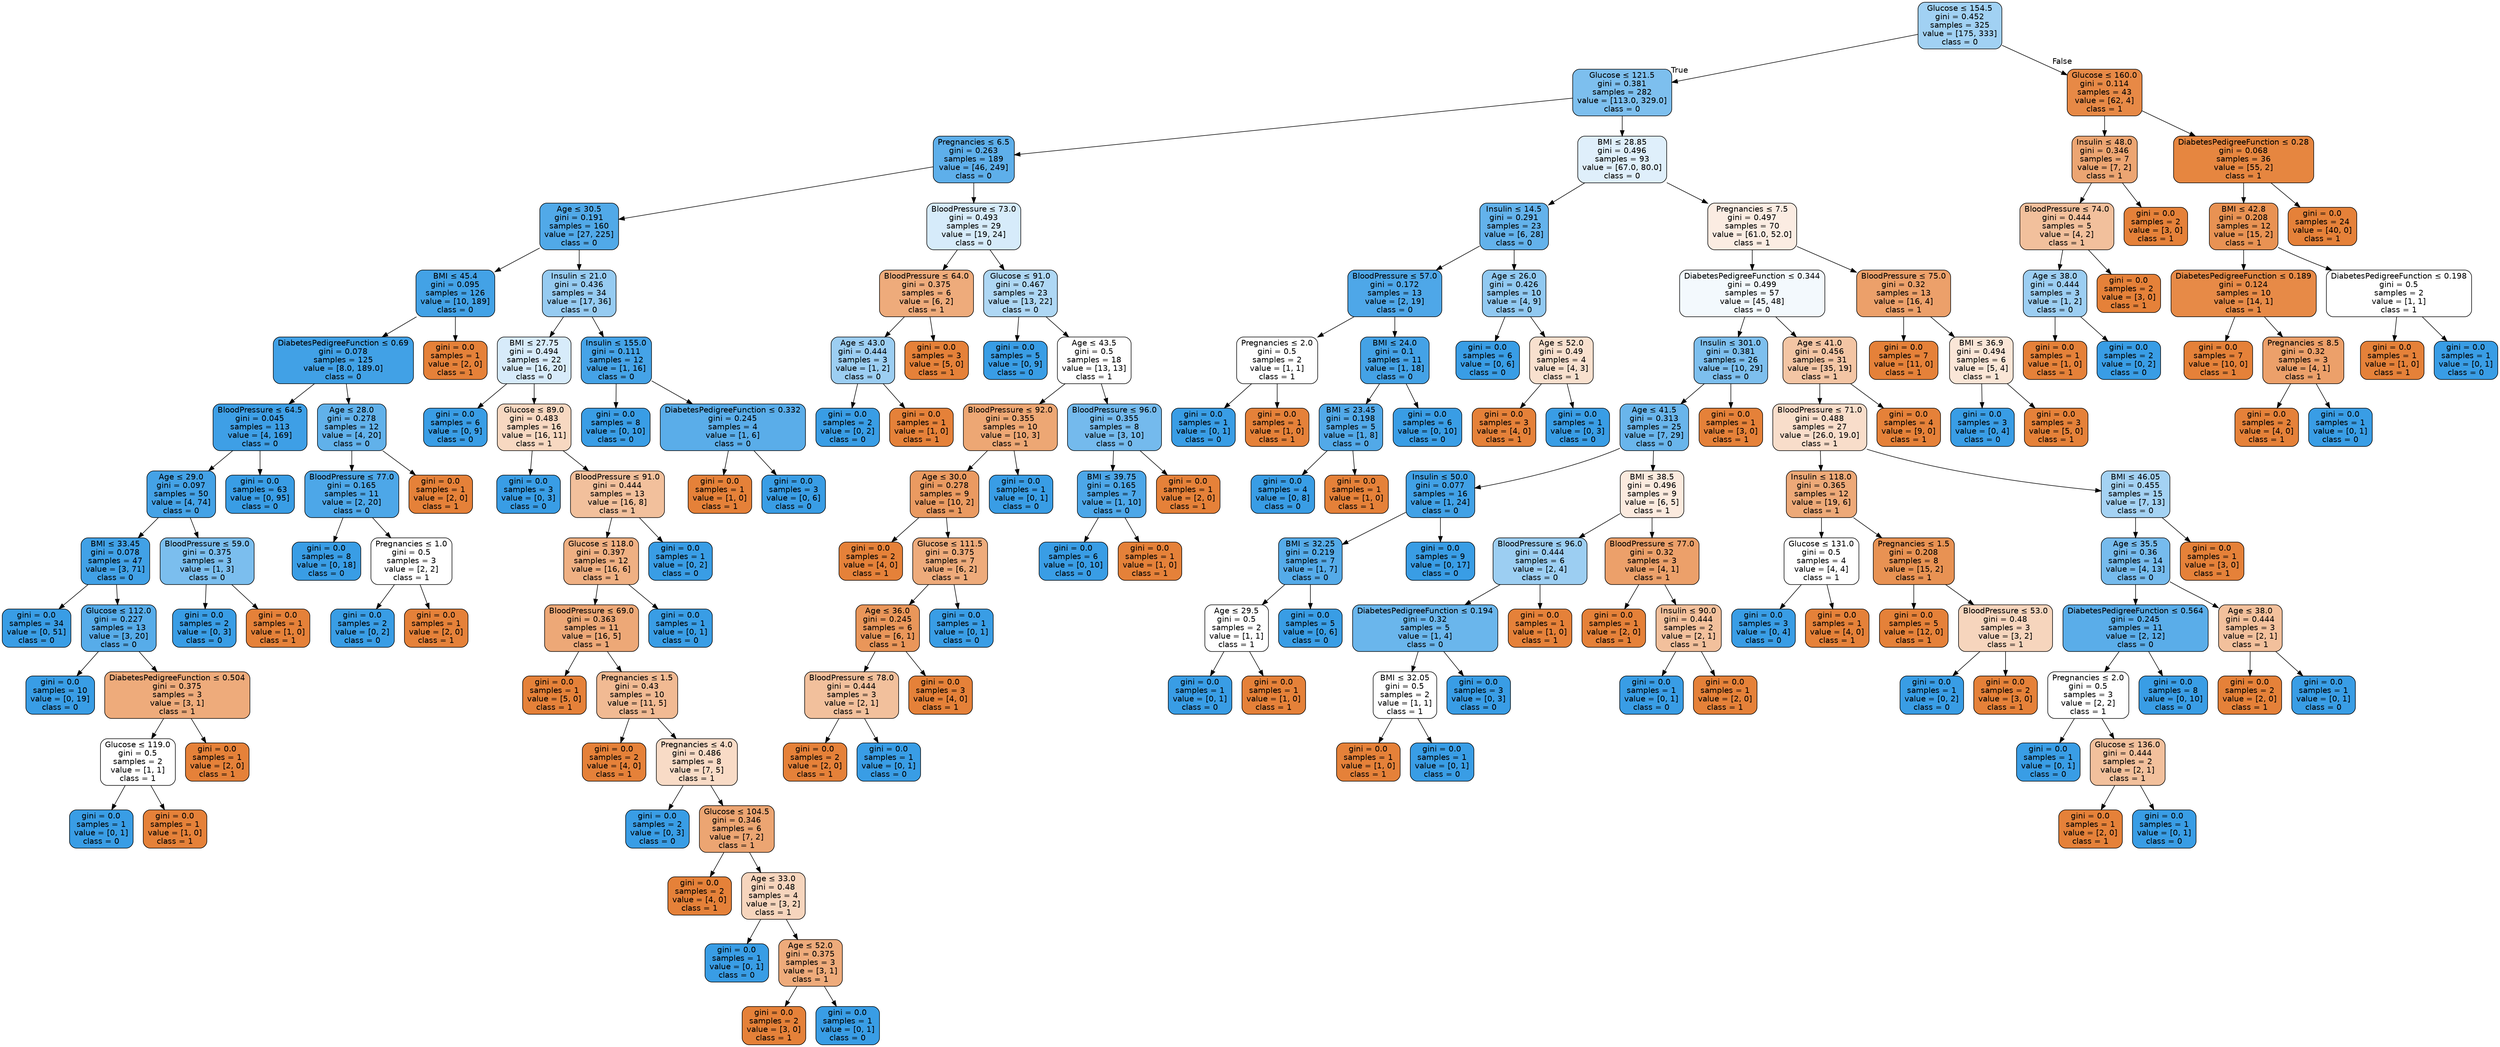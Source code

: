 digraph Tree {
node [shape=box, style="filled, rounded", color="black", fontname="helvetica"] ;
edge [fontname="helvetica"] ;
0 [label=<Glucose &le; 154.5<br/>gini = 0.452<br/>samples = 325<br/>value = [175, 333]<br/>class = 0>, fillcolor="#a1d1f3"] ;
1 [label=<Glucose &le; 121.5<br/>gini = 0.381<br/>samples = 282<br/>value = [113.0, 329.0]<br/>class = 0>, fillcolor="#7dbfee"] ;
0 -> 1 [labeldistance=2.5, labelangle=45, headlabel="True"] ;
2 [label=<Pregnancies &le; 6.5<br/>gini = 0.263<br/>samples = 189<br/>value = [46, 249]<br/>class = 0>, fillcolor="#5eafea"] ;
1 -> 2 ;
3 [label=<Age &le; 30.5<br/>gini = 0.191<br/>samples = 160<br/>value = [27, 225]<br/>class = 0>, fillcolor="#51a9e8"] ;
2 -> 3 ;
4 [label=<BMI &le; 45.4<br/>gini = 0.095<br/>samples = 126<br/>value = [10, 189]<br/>class = 0>, fillcolor="#43a2e6"] ;
3 -> 4 ;
5 [label=<DiabetesPedigreeFunction &le; 0.69<br/>gini = 0.078<br/>samples = 125<br/>value = [8.0, 189.0]<br/>class = 0>, fillcolor="#41a1e6"] ;
4 -> 5 ;
6 [label=<BloodPressure &le; 64.5<br/>gini = 0.045<br/>samples = 113<br/>value = [4, 169]<br/>class = 0>, fillcolor="#3e9fe6"] ;
5 -> 6 ;
7 [label=<Age &le; 29.0<br/>gini = 0.097<br/>samples = 50<br/>value = [4, 74]<br/>class = 0>, fillcolor="#44a2e6"] ;
6 -> 7 ;
8 [label=<BMI &le; 33.45<br/>gini = 0.078<br/>samples = 47<br/>value = [3, 71]<br/>class = 0>, fillcolor="#41a1e6"] ;
7 -> 8 ;
9 [label=<gini = 0.0<br/>samples = 34<br/>value = [0, 51]<br/>class = 0>, fillcolor="#399de5"] ;
8 -> 9 ;
10 [label=<Glucose &le; 112.0<br/>gini = 0.227<br/>samples = 13<br/>value = [3, 20]<br/>class = 0>, fillcolor="#57ace9"] ;
8 -> 10 ;
11 [label=<gini = 0.0<br/>samples = 10<br/>value = [0, 19]<br/>class = 0>, fillcolor="#399de5"] ;
10 -> 11 ;
12 [label=<DiabetesPedigreeFunction &le; 0.504<br/>gini = 0.375<br/>samples = 3<br/>value = [3, 1]<br/>class = 1>, fillcolor="#eeab7b"] ;
10 -> 12 ;
13 [label=<Glucose &le; 119.0<br/>gini = 0.5<br/>samples = 2<br/>value = [1, 1]<br/>class = 1>, fillcolor="#ffffff"] ;
12 -> 13 ;
14 [label=<gini = 0.0<br/>samples = 1<br/>value = [0, 1]<br/>class = 0>, fillcolor="#399de5"] ;
13 -> 14 ;
15 [label=<gini = 0.0<br/>samples = 1<br/>value = [1, 0]<br/>class = 1>, fillcolor="#e58139"] ;
13 -> 15 ;
16 [label=<gini = 0.0<br/>samples = 1<br/>value = [2, 0]<br/>class = 1>, fillcolor="#e58139"] ;
12 -> 16 ;
17 [label=<BloodPressure &le; 59.0<br/>gini = 0.375<br/>samples = 3<br/>value = [1, 3]<br/>class = 0>, fillcolor="#7bbeee"] ;
7 -> 17 ;
18 [label=<gini = 0.0<br/>samples = 2<br/>value = [0, 3]<br/>class = 0>, fillcolor="#399de5"] ;
17 -> 18 ;
19 [label=<gini = 0.0<br/>samples = 1<br/>value = [1, 0]<br/>class = 1>, fillcolor="#e58139"] ;
17 -> 19 ;
20 [label=<gini = 0.0<br/>samples = 63<br/>value = [0, 95]<br/>class = 0>, fillcolor="#399de5"] ;
6 -> 20 ;
21 [label=<Age &le; 28.0<br/>gini = 0.278<br/>samples = 12<br/>value = [4, 20]<br/>class = 0>, fillcolor="#61b1ea"] ;
5 -> 21 ;
22 [label=<BloodPressure &le; 77.0<br/>gini = 0.165<br/>samples = 11<br/>value = [2, 20]<br/>class = 0>, fillcolor="#4da7e8"] ;
21 -> 22 ;
23 [label=<gini = 0.0<br/>samples = 8<br/>value = [0, 18]<br/>class = 0>, fillcolor="#399de5"] ;
22 -> 23 ;
24 [label=<Pregnancies &le; 1.0<br/>gini = 0.5<br/>samples = 3<br/>value = [2, 2]<br/>class = 1>, fillcolor="#ffffff"] ;
22 -> 24 ;
25 [label=<gini = 0.0<br/>samples = 2<br/>value = [0, 2]<br/>class = 0>, fillcolor="#399de5"] ;
24 -> 25 ;
26 [label=<gini = 0.0<br/>samples = 1<br/>value = [2, 0]<br/>class = 1>, fillcolor="#e58139"] ;
24 -> 26 ;
27 [label=<gini = 0.0<br/>samples = 1<br/>value = [2, 0]<br/>class = 1>, fillcolor="#e58139"] ;
21 -> 27 ;
28 [label=<gini = 0.0<br/>samples = 1<br/>value = [2, 0]<br/>class = 1>, fillcolor="#e58139"] ;
4 -> 28 ;
29 [label=<Insulin &le; 21.0<br/>gini = 0.436<br/>samples = 34<br/>value = [17, 36]<br/>class = 0>, fillcolor="#96cbf1"] ;
3 -> 29 ;
30 [label=<BMI &le; 27.75<br/>gini = 0.494<br/>samples = 22<br/>value = [16, 20]<br/>class = 0>, fillcolor="#d7ebfa"] ;
29 -> 30 ;
31 [label=<gini = 0.0<br/>samples = 6<br/>value = [0, 9]<br/>class = 0>, fillcolor="#399de5"] ;
30 -> 31 ;
32 [label=<Glucose &le; 89.0<br/>gini = 0.483<br/>samples = 16<br/>value = [16, 11]<br/>class = 1>, fillcolor="#f7d8c1"] ;
30 -> 32 ;
33 [label=<gini = 0.0<br/>samples = 3<br/>value = [0, 3]<br/>class = 0>, fillcolor="#399de5"] ;
32 -> 33 ;
34 [label=<BloodPressure &le; 91.0<br/>gini = 0.444<br/>samples = 13<br/>value = [16, 8]<br/>class = 1>, fillcolor="#f2c09c"] ;
32 -> 34 ;
35 [label=<Glucose &le; 118.0<br/>gini = 0.397<br/>samples = 12<br/>value = [16, 6]<br/>class = 1>, fillcolor="#efb083"] ;
34 -> 35 ;
36 [label=<BloodPressure &le; 69.0<br/>gini = 0.363<br/>samples = 11<br/>value = [16, 5]<br/>class = 1>, fillcolor="#eda877"] ;
35 -> 36 ;
37 [label=<gini = 0.0<br/>samples = 1<br/>value = [5, 0]<br/>class = 1>, fillcolor="#e58139"] ;
36 -> 37 ;
38 [label=<Pregnancies &le; 1.5<br/>gini = 0.43<br/>samples = 10<br/>value = [11, 5]<br/>class = 1>, fillcolor="#f1ba93"] ;
36 -> 38 ;
39 [label=<gini = 0.0<br/>samples = 2<br/>value = [4, 0]<br/>class = 1>, fillcolor="#e58139"] ;
38 -> 39 ;
40 [label=<Pregnancies &le; 4.0<br/>gini = 0.486<br/>samples = 8<br/>value = [7, 5]<br/>class = 1>, fillcolor="#f8dbc6"] ;
38 -> 40 ;
41 [label=<gini = 0.0<br/>samples = 2<br/>value = [0, 3]<br/>class = 0>, fillcolor="#399de5"] ;
40 -> 41 ;
42 [label=<Glucose &le; 104.5<br/>gini = 0.346<br/>samples = 6<br/>value = [7, 2]<br/>class = 1>, fillcolor="#eca572"] ;
40 -> 42 ;
43 [label=<gini = 0.0<br/>samples = 2<br/>value = [4, 0]<br/>class = 1>, fillcolor="#e58139"] ;
42 -> 43 ;
44 [label=<Age &le; 33.0<br/>gini = 0.48<br/>samples = 4<br/>value = [3, 2]<br/>class = 1>, fillcolor="#f6d5bd"] ;
42 -> 44 ;
45 [label=<gini = 0.0<br/>samples = 1<br/>value = [0, 1]<br/>class = 0>, fillcolor="#399de5"] ;
44 -> 45 ;
46 [label=<Age &le; 52.0<br/>gini = 0.375<br/>samples = 3<br/>value = [3, 1]<br/>class = 1>, fillcolor="#eeab7b"] ;
44 -> 46 ;
47 [label=<gini = 0.0<br/>samples = 2<br/>value = [3, 0]<br/>class = 1>, fillcolor="#e58139"] ;
46 -> 47 ;
48 [label=<gini = 0.0<br/>samples = 1<br/>value = [0, 1]<br/>class = 0>, fillcolor="#399de5"] ;
46 -> 48 ;
49 [label=<gini = 0.0<br/>samples = 1<br/>value = [0, 1]<br/>class = 0>, fillcolor="#399de5"] ;
35 -> 49 ;
50 [label=<gini = 0.0<br/>samples = 1<br/>value = [0, 2]<br/>class = 0>, fillcolor="#399de5"] ;
34 -> 50 ;
51 [label=<Insulin &le; 155.0<br/>gini = 0.111<br/>samples = 12<br/>value = [1, 16]<br/>class = 0>, fillcolor="#45a3e7"] ;
29 -> 51 ;
52 [label=<gini = 0.0<br/>samples = 8<br/>value = [0, 10]<br/>class = 0>, fillcolor="#399de5"] ;
51 -> 52 ;
53 [label=<DiabetesPedigreeFunction &le; 0.332<br/>gini = 0.245<br/>samples = 4<br/>value = [1, 6]<br/>class = 0>, fillcolor="#5aade9"] ;
51 -> 53 ;
54 [label=<gini = 0.0<br/>samples = 1<br/>value = [1, 0]<br/>class = 1>, fillcolor="#e58139"] ;
53 -> 54 ;
55 [label=<gini = 0.0<br/>samples = 3<br/>value = [0, 6]<br/>class = 0>, fillcolor="#399de5"] ;
53 -> 55 ;
56 [label=<BloodPressure &le; 73.0<br/>gini = 0.493<br/>samples = 29<br/>value = [19, 24]<br/>class = 0>, fillcolor="#d6ebfa"] ;
2 -> 56 ;
57 [label=<BloodPressure &le; 64.0<br/>gini = 0.375<br/>samples = 6<br/>value = [6, 2]<br/>class = 1>, fillcolor="#eeab7b"] ;
56 -> 57 ;
58 [label=<Age &le; 43.0<br/>gini = 0.444<br/>samples = 3<br/>value = [1, 2]<br/>class = 0>, fillcolor="#9ccef2"] ;
57 -> 58 ;
59 [label=<gini = 0.0<br/>samples = 2<br/>value = [0, 2]<br/>class = 0>, fillcolor="#399de5"] ;
58 -> 59 ;
60 [label=<gini = 0.0<br/>samples = 1<br/>value = [1, 0]<br/>class = 1>, fillcolor="#e58139"] ;
58 -> 60 ;
61 [label=<gini = 0.0<br/>samples = 3<br/>value = [5, 0]<br/>class = 1>, fillcolor="#e58139"] ;
57 -> 61 ;
62 [label=<Glucose &le; 91.0<br/>gini = 0.467<br/>samples = 23<br/>value = [13, 22]<br/>class = 0>, fillcolor="#aed7f4"] ;
56 -> 62 ;
63 [label=<gini = 0.0<br/>samples = 5<br/>value = [0, 9]<br/>class = 0>, fillcolor="#399de5"] ;
62 -> 63 ;
64 [label=<Age &le; 43.5<br/>gini = 0.5<br/>samples = 18<br/>value = [13, 13]<br/>class = 1>, fillcolor="#ffffff"] ;
62 -> 64 ;
65 [label=<BloodPressure &le; 92.0<br/>gini = 0.355<br/>samples = 10<br/>value = [10, 3]<br/>class = 1>, fillcolor="#eda774"] ;
64 -> 65 ;
66 [label=<Age &le; 30.0<br/>gini = 0.278<br/>samples = 9<br/>value = [10, 2]<br/>class = 1>, fillcolor="#ea9a61"] ;
65 -> 66 ;
67 [label=<gini = 0.0<br/>samples = 2<br/>value = [4, 0]<br/>class = 1>, fillcolor="#e58139"] ;
66 -> 67 ;
68 [label=<Glucose &le; 111.5<br/>gini = 0.375<br/>samples = 7<br/>value = [6, 2]<br/>class = 1>, fillcolor="#eeab7b"] ;
66 -> 68 ;
69 [label=<Age &le; 36.0<br/>gini = 0.245<br/>samples = 6<br/>value = [6, 1]<br/>class = 1>, fillcolor="#e9965a"] ;
68 -> 69 ;
70 [label=<BloodPressure &le; 78.0<br/>gini = 0.444<br/>samples = 3<br/>value = [2, 1]<br/>class = 1>, fillcolor="#f2c09c"] ;
69 -> 70 ;
71 [label=<gini = 0.0<br/>samples = 2<br/>value = [2, 0]<br/>class = 1>, fillcolor="#e58139"] ;
70 -> 71 ;
72 [label=<gini = 0.0<br/>samples = 1<br/>value = [0, 1]<br/>class = 0>, fillcolor="#399de5"] ;
70 -> 72 ;
73 [label=<gini = 0.0<br/>samples = 3<br/>value = [4, 0]<br/>class = 1>, fillcolor="#e58139"] ;
69 -> 73 ;
74 [label=<gini = 0.0<br/>samples = 1<br/>value = [0, 1]<br/>class = 0>, fillcolor="#399de5"] ;
68 -> 74 ;
75 [label=<gini = 0.0<br/>samples = 1<br/>value = [0, 1]<br/>class = 0>, fillcolor="#399de5"] ;
65 -> 75 ;
76 [label=<BloodPressure &le; 96.0<br/>gini = 0.355<br/>samples = 8<br/>value = [3, 10]<br/>class = 0>, fillcolor="#74baed"] ;
64 -> 76 ;
77 [label=<BMI &le; 39.75<br/>gini = 0.165<br/>samples = 7<br/>value = [1, 10]<br/>class = 0>, fillcolor="#4da7e8"] ;
76 -> 77 ;
78 [label=<gini = 0.0<br/>samples = 6<br/>value = [0, 10]<br/>class = 0>, fillcolor="#399de5"] ;
77 -> 78 ;
79 [label=<gini = 0.0<br/>samples = 1<br/>value = [1, 0]<br/>class = 1>, fillcolor="#e58139"] ;
77 -> 79 ;
80 [label=<gini = 0.0<br/>samples = 1<br/>value = [2, 0]<br/>class = 1>, fillcolor="#e58139"] ;
76 -> 80 ;
81 [label=<BMI &le; 28.85<br/>gini = 0.496<br/>samples = 93<br/>value = [67.0, 80.0]<br/>class = 0>, fillcolor="#dfeffb"] ;
1 -> 81 ;
82 [label=<Insulin &le; 14.5<br/>gini = 0.291<br/>samples = 23<br/>value = [6, 28]<br/>class = 0>, fillcolor="#63b2eb"] ;
81 -> 82 ;
83 [label=<BloodPressure &le; 57.0<br/>gini = 0.172<br/>samples = 13<br/>value = [2, 19]<br/>class = 0>, fillcolor="#4ea7e8"] ;
82 -> 83 ;
84 [label=<Pregnancies &le; 2.0<br/>gini = 0.5<br/>samples = 2<br/>value = [1, 1]<br/>class = 1>, fillcolor="#ffffff"] ;
83 -> 84 ;
85 [label=<gini = 0.0<br/>samples = 1<br/>value = [0, 1]<br/>class = 0>, fillcolor="#399de5"] ;
84 -> 85 ;
86 [label=<gini = 0.0<br/>samples = 1<br/>value = [1, 0]<br/>class = 1>, fillcolor="#e58139"] ;
84 -> 86 ;
87 [label=<BMI &le; 24.0<br/>gini = 0.1<br/>samples = 11<br/>value = [1, 18]<br/>class = 0>, fillcolor="#44a2e6"] ;
83 -> 87 ;
88 [label=<BMI &le; 23.45<br/>gini = 0.198<br/>samples = 5<br/>value = [1, 8]<br/>class = 0>, fillcolor="#52a9e8"] ;
87 -> 88 ;
89 [label=<gini = 0.0<br/>samples = 4<br/>value = [0, 8]<br/>class = 0>, fillcolor="#399de5"] ;
88 -> 89 ;
90 [label=<gini = 0.0<br/>samples = 1<br/>value = [1, 0]<br/>class = 1>, fillcolor="#e58139"] ;
88 -> 90 ;
91 [label=<gini = 0.0<br/>samples = 6<br/>value = [0, 10]<br/>class = 0>, fillcolor="#399de5"] ;
87 -> 91 ;
92 [label=<Age &le; 26.0<br/>gini = 0.426<br/>samples = 10<br/>value = [4, 9]<br/>class = 0>, fillcolor="#91c9f1"] ;
82 -> 92 ;
93 [label=<gini = 0.0<br/>samples = 6<br/>value = [0, 6]<br/>class = 0>, fillcolor="#399de5"] ;
92 -> 93 ;
94 [label=<Age &le; 52.0<br/>gini = 0.49<br/>samples = 4<br/>value = [4, 3]<br/>class = 1>, fillcolor="#f8e0ce"] ;
92 -> 94 ;
95 [label=<gini = 0.0<br/>samples = 3<br/>value = [4, 0]<br/>class = 1>, fillcolor="#e58139"] ;
94 -> 95 ;
96 [label=<gini = 0.0<br/>samples = 1<br/>value = [0, 3]<br/>class = 0>, fillcolor="#399de5"] ;
94 -> 96 ;
97 [label=<Pregnancies &le; 7.5<br/>gini = 0.497<br/>samples = 70<br/>value = [61.0, 52.0]<br/>class = 1>, fillcolor="#fbece2"] ;
81 -> 97 ;
98 [label=<DiabetesPedigreeFunction &le; 0.344<br/>gini = 0.499<br/>samples = 57<br/>value = [45, 48]<br/>class = 0>, fillcolor="#f3f9fd"] ;
97 -> 98 ;
99 [label=<Insulin &le; 301.0<br/>gini = 0.381<br/>samples = 26<br/>value = [10, 29]<br/>class = 0>, fillcolor="#7dbfee"] ;
98 -> 99 ;
100 [label=<Age &le; 41.5<br/>gini = 0.313<br/>samples = 25<br/>value = [7, 29]<br/>class = 0>, fillcolor="#69b5eb"] ;
99 -> 100 ;
101 [label=<Insulin &le; 50.0<br/>gini = 0.077<br/>samples = 16<br/>value = [1, 24]<br/>class = 0>, fillcolor="#41a1e6"] ;
100 -> 101 ;
102 [label=<BMI &le; 32.25<br/>gini = 0.219<br/>samples = 7<br/>value = [1, 7]<br/>class = 0>, fillcolor="#55abe9"] ;
101 -> 102 ;
103 [label=<Age &le; 29.5<br/>gini = 0.5<br/>samples = 2<br/>value = [1, 1]<br/>class = 1>, fillcolor="#ffffff"] ;
102 -> 103 ;
104 [label=<gini = 0.0<br/>samples = 1<br/>value = [0, 1]<br/>class = 0>, fillcolor="#399de5"] ;
103 -> 104 ;
105 [label=<gini = 0.0<br/>samples = 1<br/>value = [1, 0]<br/>class = 1>, fillcolor="#e58139"] ;
103 -> 105 ;
106 [label=<gini = 0.0<br/>samples = 5<br/>value = [0, 6]<br/>class = 0>, fillcolor="#399de5"] ;
102 -> 106 ;
107 [label=<gini = 0.0<br/>samples = 9<br/>value = [0, 17]<br/>class = 0>, fillcolor="#399de5"] ;
101 -> 107 ;
108 [label=<BMI &le; 38.5<br/>gini = 0.496<br/>samples = 9<br/>value = [6, 5]<br/>class = 1>, fillcolor="#fbeade"] ;
100 -> 108 ;
109 [label=<BloodPressure &le; 96.0<br/>gini = 0.444<br/>samples = 6<br/>value = [2, 4]<br/>class = 0>, fillcolor="#9ccef2"] ;
108 -> 109 ;
110 [label=<DiabetesPedigreeFunction &le; 0.194<br/>gini = 0.32<br/>samples = 5<br/>value = [1, 4]<br/>class = 0>, fillcolor="#6ab6ec"] ;
109 -> 110 ;
111 [label=<BMI &le; 32.05<br/>gini = 0.5<br/>samples = 2<br/>value = [1, 1]<br/>class = 1>, fillcolor="#ffffff"] ;
110 -> 111 ;
112 [label=<gini = 0.0<br/>samples = 1<br/>value = [1, 0]<br/>class = 1>, fillcolor="#e58139"] ;
111 -> 112 ;
113 [label=<gini = 0.0<br/>samples = 1<br/>value = [0, 1]<br/>class = 0>, fillcolor="#399de5"] ;
111 -> 113 ;
114 [label=<gini = 0.0<br/>samples = 3<br/>value = [0, 3]<br/>class = 0>, fillcolor="#399de5"] ;
110 -> 114 ;
115 [label=<gini = 0.0<br/>samples = 1<br/>value = [1, 0]<br/>class = 1>, fillcolor="#e58139"] ;
109 -> 115 ;
116 [label=<BloodPressure &le; 77.0<br/>gini = 0.32<br/>samples = 3<br/>value = [4, 1]<br/>class = 1>, fillcolor="#eca06a"] ;
108 -> 116 ;
117 [label=<gini = 0.0<br/>samples = 1<br/>value = [2, 0]<br/>class = 1>, fillcolor="#e58139"] ;
116 -> 117 ;
118 [label=<Insulin &le; 90.0<br/>gini = 0.444<br/>samples = 2<br/>value = [2, 1]<br/>class = 1>, fillcolor="#f2c09c"] ;
116 -> 118 ;
119 [label=<gini = 0.0<br/>samples = 1<br/>value = [0, 1]<br/>class = 0>, fillcolor="#399de5"] ;
118 -> 119 ;
120 [label=<gini = 0.0<br/>samples = 1<br/>value = [2, 0]<br/>class = 1>, fillcolor="#e58139"] ;
118 -> 120 ;
121 [label=<gini = 0.0<br/>samples = 1<br/>value = [3, 0]<br/>class = 1>, fillcolor="#e58139"] ;
99 -> 121 ;
122 [label=<Age &le; 41.0<br/>gini = 0.456<br/>samples = 31<br/>value = [35, 19]<br/>class = 1>, fillcolor="#f3c5a4"] ;
98 -> 122 ;
123 [label=<BloodPressure &le; 71.0<br/>gini = 0.488<br/>samples = 27<br/>value = [26.0, 19.0]<br/>class = 1>, fillcolor="#f8ddca"] ;
122 -> 123 ;
124 [label=<Insulin &le; 118.0<br/>gini = 0.365<br/>samples = 12<br/>value = [19, 6]<br/>class = 1>, fillcolor="#eda978"] ;
123 -> 124 ;
125 [label=<Glucose &le; 131.0<br/>gini = 0.5<br/>samples = 4<br/>value = [4, 4]<br/>class = 1>, fillcolor="#ffffff"] ;
124 -> 125 ;
126 [label=<gini = 0.0<br/>samples = 3<br/>value = [0, 4]<br/>class = 0>, fillcolor="#399de5"] ;
125 -> 126 ;
127 [label=<gini = 0.0<br/>samples = 1<br/>value = [4, 0]<br/>class = 1>, fillcolor="#e58139"] ;
125 -> 127 ;
128 [label=<Pregnancies &le; 1.5<br/>gini = 0.208<br/>samples = 8<br/>value = [15, 2]<br/>class = 1>, fillcolor="#e89253"] ;
124 -> 128 ;
129 [label=<gini = 0.0<br/>samples = 5<br/>value = [12, 0]<br/>class = 1>, fillcolor="#e58139"] ;
128 -> 129 ;
130 [label=<BloodPressure &le; 53.0<br/>gini = 0.48<br/>samples = 3<br/>value = [3, 2]<br/>class = 1>, fillcolor="#f6d5bd"] ;
128 -> 130 ;
131 [label=<gini = 0.0<br/>samples = 1<br/>value = [0, 2]<br/>class = 0>, fillcolor="#399de5"] ;
130 -> 131 ;
132 [label=<gini = 0.0<br/>samples = 2<br/>value = [3, 0]<br/>class = 1>, fillcolor="#e58139"] ;
130 -> 132 ;
133 [label=<BMI &le; 46.05<br/>gini = 0.455<br/>samples = 15<br/>value = [7, 13]<br/>class = 0>, fillcolor="#a4d2f3"] ;
123 -> 133 ;
134 [label=<Age &le; 35.5<br/>gini = 0.36<br/>samples = 14<br/>value = [4, 13]<br/>class = 0>, fillcolor="#76bbed"] ;
133 -> 134 ;
135 [label=<DiabetesPedigreeFunction &le; 0.564<br/>gini = 0.245<br/>samples = 11<br/>value = [2, 12]<br/>class = 0>, fillcolor="#5aade9"] ;
134 -> 135 ;
136 [label=<Pregnancies &le; 2.0<br/>gini = 0.5<br/>samples = 3<br/>value = [2, 2]<br/>class = 1>, fillcolor="#ffffff"] ;
135 -> 136 ;
137 [label=<gini = 0.0<br/>samples = 1<br/>value = [0, 1]<br/>class = 0>, fillcolor="#399de5"] ;
136 -> 137 ;
138 [label=<Glucose &le; 136.0<br/>gini = 0.444<br/>samples = 2<br/>value = [2, 1]<br/>class = 1>, fillcolor="#f2c09c"] ;
136 -> 138 ;
139 [label=<gini = 0.0<br/>samples = 1<br/>value = [2, 0]<br/>class = 1>, fillcolor="#e58139"] ;
138 -> 139 ;
140 [label=<gini = 0.0<br/>samples = 1<br/>value = [0, 1]<br/>class = 0>, fillcolor="#399de5"] ;
138 -> 140 ;
141 [label=<gini = 0.0<br/>samples = 8<br/>value = [0, 10]<br/>class = 0>, fillcolor="#399de5"] ;
135 -> 141 ;
142 [label=<Age &le; 38.0<br/>gini = 0.444<br/>samples = 3<br/>value = [2, 1]<br/>class = 1>, fillcolor="#f2c09c"] ;
134 -> 142 ;
143 [label=<gini = 0.0<br/>samples = 2<br/>value = [2, 0]<br/>class = 1>, fillcolor="#e58139"] ;
142 -> 143 ;
144 [label=<gini = 0.0<br/>samples = 1<br/>value = [0, 1]<br/>class = 0>, fillcolor="#399de5"] ;
142 -> 144 ;
145 [label=<gini = 0.0<br/>samples = 1<br/>value = [3, 0]<br/>class = 1>, fillcolor="#e58139"] ;
133 -> 145 ;
146 [label=<gini = 0.0<br/>samples = 4<br/>value = [9, 0]<br/>class = 1>, fillcolor="#e58139"] ;
122 -> 146 ;
147 [label=<BloodPressure &le; 75.0<br/>gini = 0.32<br/>samples = 13<br/>value = [16, 4]<br/>class = 1>, fillcolor="#eca06a"] ;
97 -> 147 ;
148 [label=<gini = 0.0<br/>samples = 7<br/>value = [11, 0]<br/>class = 1>, fillcolor="#e58139"] ;
147 -> 148 ;
149 [label=<BMI &le; 36.9<br/>gini = 0.494<br/>samples = 6<br/>value = [5, 4]<br/>class = 1>, fillcolor="#fae6d7"] ;
147 -> 149 ;
150 [label=<gini = 0.0<br/>samples = 3<br/>value = [0, 4]<br/>class = 0>, fillcolor="#399de5"] ;
149 -> 150 ;
151 [label=<gini = 0.0<br/>samples = 3<br/>value = [5, 0]<br/>class = 1>, fillcolor="#e58139"] ;
149 -> 151 ;
152 [label=<Glucose &le; 160.0<br/>gini = 0.114<br/>samples = 43<br/>value = [62, 4]<br/>class = 1>, fillcolor="#e78946"] ;
0 -> 152 [labeldistance=2.5, labelangle=-45, headlabel="False"] ;
153 [label=<Insulin &le; 48.0<br/>gini = 0.346<br/>samples = 7<br/>value = [7, 2]<br/>class = 1>, fillcolor="#eca572"] ;
152 -> 153 ;
154 [label=<BloodPressure &le; 74.0<br/>gini = 0.444<br/>samples = 5<br/>value = [4, 2]<br/>class = 1>, fillcolor="#f2c09c"] ;
153 -> 154 ;
155 [label=<Age &le; 38.0<br/>gini = 0.444<br/>samples = 3<br/>value = [1, 2]<br/>class = 0>, fillcolor="#9ccef2"] ;
154 -> 155 ;
156 [label=<gini = 0.0<br/>samples = 1<br/>value = [1, 0]<br/>class = 1>, fillcolor="#e58139"] ;
155 -> 156 ;
157 [label=<gini = 0.0<br/>samples = 2<br/>value = [0, 2]<br/>class = 0>, fillcolor="#399de5"] ;
155 -> 157 ;
158 [label=<gini = 0.0<br/>samples = 2<br/>value = [3, 0]<br/>class = 1>, fillcolor="#e58139"] ;
154 -> 158 ;
159 [label=<gini = 0.0<br/>samples = 2<br/>value = [3, 0]<br/>class = 1>, fillcolor="#e58139"] ;
153 -> 159 ;
160 [label=<DiabetesPedigreeFunction &le; 0.28<br/>gini = 0.068<br/>samples = 36<br/>value = [55, 2]<br/>class = 1>, fillcolor="#e68640"] ;
152 -> 160 ;
161 [label=<BMI &le; 42.8<br/>gini = 0.208<br/>samples = 12<br/>value = [15, 2]<br/>class = 1>, fillcolor="#e89253"] ;
160 -> 161 ;
162 [label=<DiabetesPedigreeFunction &le; 0.189<br/>gini = 0.124<br/>samples = 10<br/>value = [14, 1]<br/>class = 1>, fillcolor="#e78a47"] ;
161 -> 162 ;
163 [label=<gini = 0.0<br/>samples = 7<br/>value = [10, 0]<br/>class = 1>, fillcolor="#e58139"] ;
162 -> 163 ;
164 [label=<Pregnancies &le; 8.5<br/>gini = 0.32<br/>samples = 3<br/>value = [4, 1]<br/>class = 1>, fillcolor="#eca06a"] ;
162 -> 164 ;
165 [label=<gini = 0.0<br/>samples = 2<br/>value = [4, 0]<br/>class = 1>, fillcolor="#e58139"] ;
164 -> 165 ;
166 [label=<gini = 0.0<br/>samples = 1<br/>value = [0, 1]<br/>class = 0>, fillcolor="#399de5"] ;
164 -> 166 ;
167 [label=<DiabetesPedigreeFunction &le; 0.198<br/>gini = 0.5<br/>samples = 2<br/>value = [1, 1]<br/>class = 1>, fillcolor="#ffffff"] ;
161 -> 167 ;
168 [label=<gini = 0.0<br/>samples = 1<br/>value = [1, 0]<br/>class = 1>, fillcolor="#e58139"] ;
167 -> 168 ;
169 [label=<gini = 0.0<br/>samples = 1<br/>value = [0, 1]<br/>class = 0>, fillcolor="#399de5"] ;
167 -> 169 ;
170 [label=<gini = 0.0<br/>samples = 24<br/>value = [40, 0]<br/>class = 1>, fillcolor="#e58139"] ;
160 -> 170 ;
}